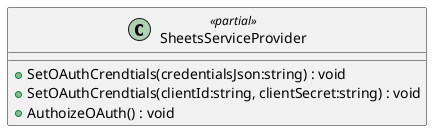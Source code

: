 @startuml
class SheetsServiceProvider <<partial>> {
    + SetOAuthCrendtials(credentialsJson:string) : void
    + SetOAuthCrendtials(clientId:string, clientSecret:string) : void
    + AuthoizeOAuth() : void
}
@enduml
